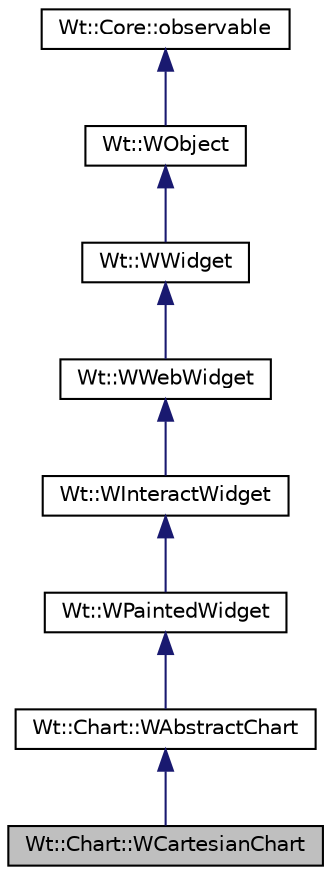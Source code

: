 digraph "Wt::Chart::WCartesianChart"
{
 // LATEX_PDF_SIZE
  edge [fontname="Helvetica",fontsize="10",labelfontname="Helvetica",labelfontsize="10"];
  node [fontname="Helvetica",fontsize="10",shape=record];
  Node1 [label="Wt::Chart::WCartesianChart",height=0.2,width=0.4,color="black", fillcolor="grey75", style="filled", fontcolor="black",tooltip="A cartesian chart."];
  Node2 -> Node1 [dir="back",color="midnightblue",fontsize="10",style="solid"];
  Node2 [label="Wt::Chart::WAbstractChart",height=0.2,width=0.4,color="black", fillcolor="white", style="filled",URL="$classWt_1_1Chart_1_1WAbstractChart.html",tooltip="Abstract base class for MVC-based charts."];
  Node3 -> Node2 [dir="back",color="midnightblue",fontsize="10",style="solid"];
  Node3 [label="Wt::WPaintedWidget",height=0.2,width=0.4,color="black", fillcolor="white", style="filled",URL="$classWt_1_1WPaintedWidget.html",tooltip="A widget that is painted using vector graphics."];
  Node4 -> Node3 [dir="back",color="midnightblue",fontsize="10",style="solid"];
  Node4 [label="Wt::WInteractWidget",height=0.2,width=0.4,color="black", fillcolor="white", style="filled",URL="$classWt_1_1WInteractWidget.html",tooltip="An abstract widget that can receive user-interface interaction."];
  Node5 -> Node4 [dir="back",color="midnightblue",fontsize="10",style="solid"];
  Node5 [label="Wt::WWebWidget",height=0.2,width=0.4,color="black", fillcolor="white", style="filled",URL="$classWt_1_1WWebWidget.html",tooltip="A base class for widgets with an HTML counterpart."];
  Node6 -> Node5 [dir="back",color="midnightblue",fontsize="10",style="solid"];
  Node6 [label="Wt::WWidget",height=0.2,width=0.4,color="black", fillcolor="white", style="filled",URL="$classWt_1_1WWidget.html",tooltip="The abstract base class for a user-interface component."];
  Node7 -> Node6 [dir="back",color="midnightblue",fontsize="10",style="solid"];
  Node7 [label="Wt::WObject",height=0.2,width=0.4,color="black", fillcolor="white", style="filled",URL="$classWt_1_1WObject.html",tooltip="A base class for objects that participate in the signal/slot system."];
  Node8 -> Node7 [dir="back",color="midnightblue",fontsize="10",style="solid"];
  Node8 [label="Wt::Core::observable",height=0.2,width=0.4,color="black", fillcolor="white", style="filled",URL="$classWt_1_1Core_1_1observable.html",tooltip="A base class for objects whose life-time can be tracked."];
}
